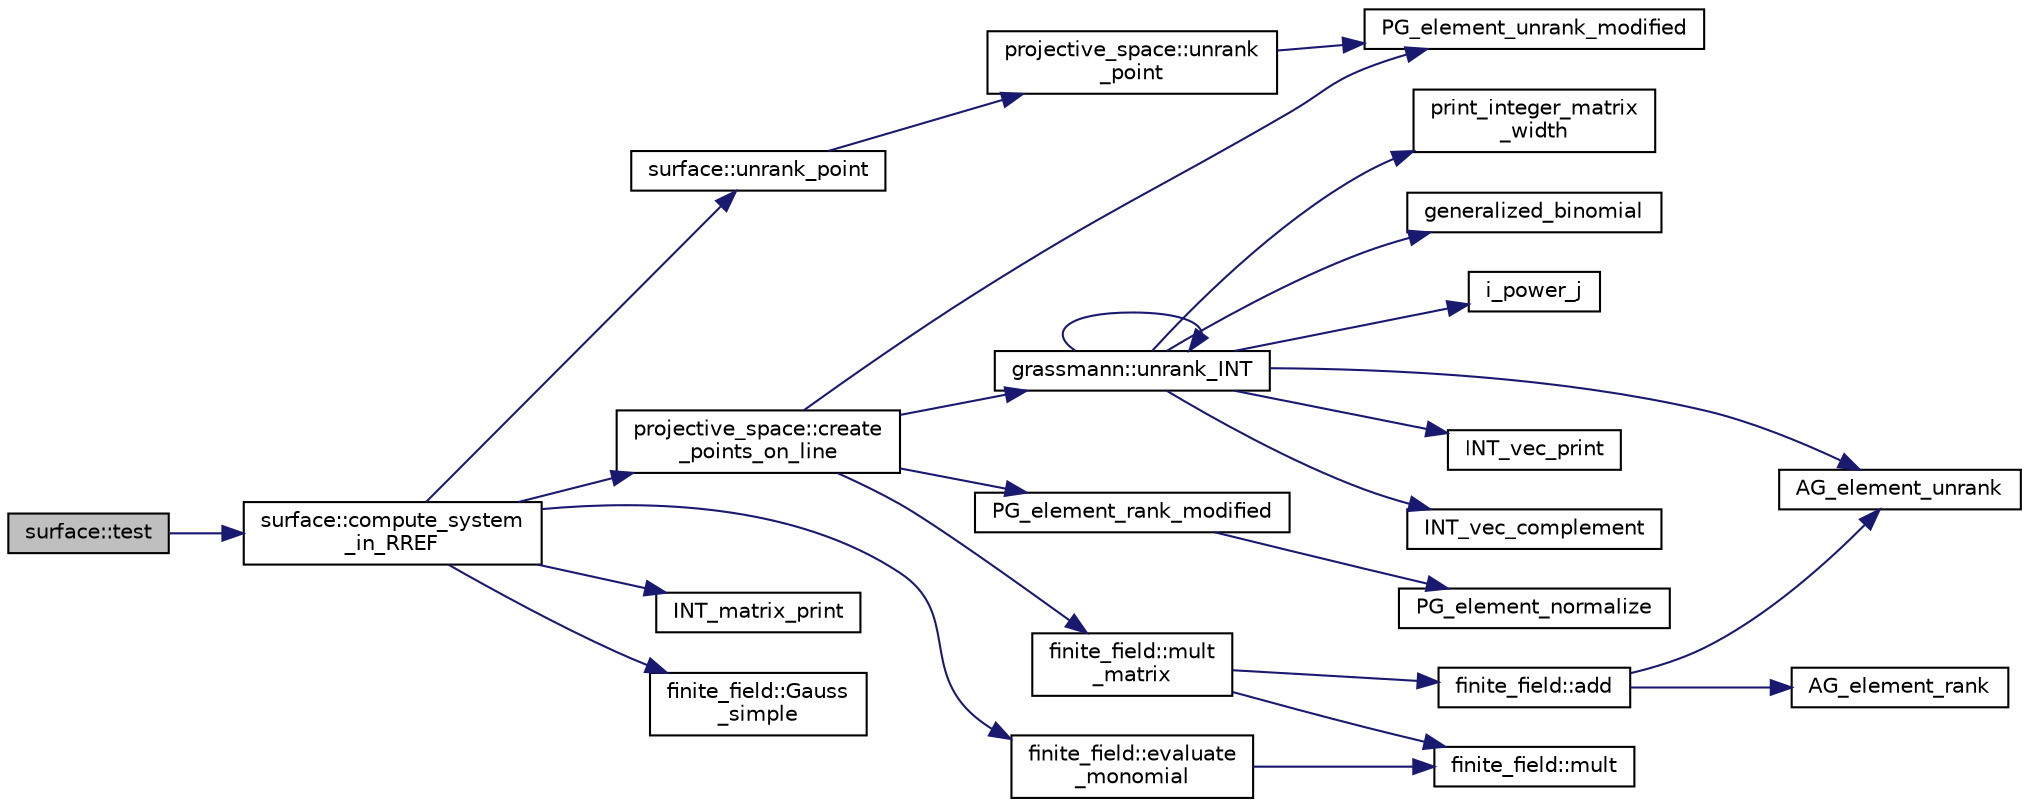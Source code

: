digraph "surface::test"
{
  edge [fontname="Helvetica",fontsize="10",labelfontname="Helvetica",labelfontsize="10"];
  node [fontname="Helvetica",fontsize="10",shape=record];
  rankdir="LR";
  Node5309 [label="surface::test",height=0.2,width=0.4,color="black", fillcolor="grey75", style="filled", fontcolor="black"];
  Node5309 -> Node5310 [color="midnightblue",fontsize="10",style="solid",fontname="Helvetica"];
  Node5310 [label="surface::compute_system\l_in_RREF",height=0.2,width=0.4,color="black", fillcolor="white", style="filled",URL="$d5/d88/classsurface.html#ac9feb8f85c4de01b183428fdbd874e71"];
  Node5310 -> Node5311 [color="midnightblue",fontsize="10",style="solid",fontname="Helvetica"];
  Node5311 [label="projective_space::create\l_points_on_line",height=0.2,width=0.4,color="black", fillcolor="white", style="filled",URL="$d2/d17/classprojective__space.html#ab1b2ffcefe646e6d9d9ae435dfedd29e"];
  Node5311 -> Node5312 [color="midnightblue",fontsize="10",style="solid",fontname="Helvetica"];
  Node5312 [label="grassmann::unrank_INT",height=0.2,width=0.4,color="black", fillcolor="white", style="filled",URL="$df/d02/classgrassmann.html#a32079405b95a6da2ba1420567d762d64"];
  Node5312 -> Node5313 [color="midnightblue",fontsize="10",style="solid",fontname="Helvetica"];
  Node5313 [label="generalized_binomial",height=0.2,width=0.4,color="black", fillcolor="white", style="filled",URL="$d2/d7c/combinatorics_8_c.html#a24762dc22e45175d18ec1ec1d2556ae8"];
  Node5312 -> Node5314 [color="midnightblue",fontsize="10",style="solid",fontname="Helvetica"];
  Node5314 [label="i_power_j",height=0.2,width=0.4,color="black", fillcolor="white", style="filled",URL="$de/dc5/algebra__and__number__theory_8h.html#a39b321523e8957d701618bb5cac542b5"];
  Node5312 -> Node5315 [color="midnightblue",fontsize="10",style="solid",fontname="Helvetica"];
  Node5315 [label="AG_element_unrank",height=0.2,width=0.4,color="black", fillcolor="white", style="filled",URL="$d4/d67/geometry_8h.html#a4a33b86c87b2879b97cfa1327abe2885"];
  Node5312 -> Node5316 [color="midnightblue",fontsize="10",style="solid",fontname="Helvetica"];
  Node5316 [label="INT_vec_print",height=0.2,width=0.4,color="black", fillcolor="white", style="filled",URL="$df/dbf/sajeeb_8_c.html#a79a5901af0b47dd0d694109543c027fe"];
  Node5312 -> Node5312 [color="midnightblue",fontsize="10",style="solid",fontname="Helvetica"];
  Node5312 -> Node5317 [color="midnightblue",fontsize="10",style="solid",fontname="Helvetica"];
  Node5317 [label="INT_vec_complement",height=0.2,width=0.4,color="black", fillcolor="white", style="filled",URL="$d5/db4/io__and__os_8h.html#a2a0a724647575fcd3090c763985eb81a"];
  Node5312 -> Node5318 [color="midnightblue",fontsize="10",style="solid",fontname="Helvetica"];
  Node5318 [label="print_integer_matrix\l_width",height=0.2,width=0.4,color="black", fillcolor="white", style="filled",URL="$d5/db4/io__and__os_8h.html#aa78f3e73fc2179251bd15adbcc31573f"];
  Node5311 -> Node5319 [color="midnightblue",fontsize="10",style="solid",fontname="Helvetica"];
  Node5319 [label="PG_element_unrank_modified",height=0.2,width=0.4,color="black", fillcolor="white", style="filled",URL="$d4/d67/geometry_8h.html#a83ae9b605d496f6a90345303f6efae64"];
  Node5311 -> Node5320 [color="midnightblue",fontsize="10",style="solid",fontname="Helvetica"];
  Node5320 [label="finite_field::mult\l_matrix",height=0.2,width=0.4,color="black", fillcolor="white", style="filled",URL="$df/d5a/classfinite__field.html#a48517f15dfd7b21c37e0975855f1ada2"];
  Node5320 -> Node5321 [color="midnightblue",fontsize="10",style="solid",fontname="Helvetica"];
  Node5321 [label="finite_field::add",height=0.2,width=0.4,color="black", fillcolor="white", style="filled",URL="$df/d5a/classfinite__field.html#a8f12328a27500f3c7be0c849ebbc9d14"];
  Node5321 -> Node5315 [color="midnightblue",fontsize="10",style="solid",fontname="Helvetica"];
  Node5321 -> Node5322 [color="midnightblue",fontsize="10",style="solid",fontname="Helvetica"];
  Node5322 [label="AG_element_rank",height=0.2,width=0.4,color="black", fillcolor="white", style="filled",URL="$d4/d67/geometry_8h.html#ab2ac908d07dd8038fd996e26bdc75c17"];
  Node5320 -> Node5323 [color="midnightblue",fontsize="10",style="solid",fontname="Helvetica"];
  Node5323 [label="finite_field::mult",height=0.2,width=0.4,color="black", fillcolor="white", style="filled",URL="$df/d5a/classfinite__field.html#a24fb5917aa6d4d656fd855b7f44a13b0"];
  Node5311 -> Node5324 [color="midnightblue",fontsize="10",style="solid",fontname="Helvetica"];
  Node5324 [label="PG_element_rank_modified",height=0.2,width=0.4,color="black", fillcolor="white", style="filled",URL="$d4/d67/geometry_8h.html#a9cd1a8bf5b88a038e33862f6c2c3dd36"];
  Node5324 -> Node5325 [color="midnightblue",fontsize="10",style="solid",fontname="Helvetica"];
  Node5325 [label="PG_element_normalize",height=0.2,width=0.4,color="black", fillcolor="white", style="filled",URL="$df/de4/projective_8_c.html#a5a4c3c1158bad6bab0d786c616bd0996"];
  Node5310 -> Node5326 [color="midnightblue",fontsize="10",style="solid",fontname="Helvetica"];
  Node5326 [label="INT_matrix_print",height=0.2,width=0.4,color="black", fillcolor="white", style="filled",URL="$d5/db4/io__and__os_8h.html#afd4180a24bef3a2b584668a4eaf607ff"];
  Node5310 -> Node5327 [color="midnightblue",fontsize="10",style="solid",fontname="Helvetica"];
  Node5327 [label="surface::unrank_point",height=0.2,width=0.4,color="black", fillcolor="white", style="filled",URL="$d5/d88/classsurface.html#a69c1875a5c1c69b9ad81a277dd99a0b3"];
  Node5327 -> Node5328 [color="midnightblue",fontsize="10",style="solid",fontname="Helvetica"];
  Node5328 [label="projective_space::unrank\l_point",height=0.2,width=0.4,color="black", fillcolor="white", style="filled",URL="$d2/d17/classprojective__space.html#a3cb7917af4c5f1590b660d4bf907e0fa"];
  Node5328 -> Node5319 [color="midnightblue",fontsize="10",style="solid",fontname="Helvetica"];
  Node5310 -> Node5329 [color="midnightblue",fontsize="10",style="solid",fontname="Helvetica"];
  Node5329 [label="finite_field::evaluate\l_monomial",height=0.2,width=0.4,color="black", fillcolor="white", style="filled",URL="$df/d5a/classfinite__field.html#a13f9d419956a9168a65788b32839c7f2"];
  Node5329 -> Node5323 [color="midnightblue",fontsize="10",style="solid",fontname="Helvetica"];
  Node5310 -> Node5330 [color="midnightblue",fontsize="10",style="solid",fontname="Helvetica"];
  Node5330 [label="finite_field::Gauss\l_simple",height=0.2,width=0.4,color="black", fillcolor="white", style="filled",URL="$df/d5a/classfinite__field.html#aba4950590e24a1ce323f292cf47b3307"];
}
